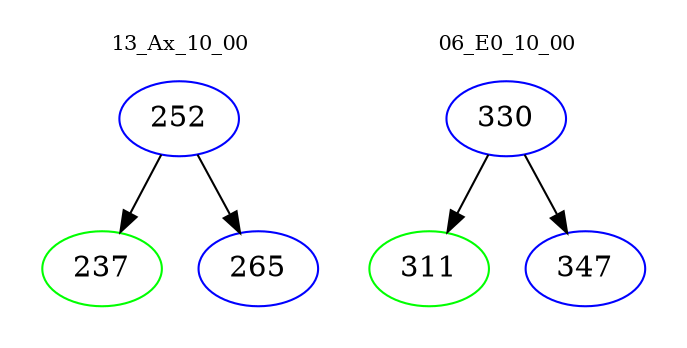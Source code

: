 digraph{
subgraph cluster_0 {
color = white
label = "13_Ax_10_00";
fontsize=10;
T0_252 [label="252", color="blue"]
T0_252 -> T0_237 [color="black"]
T0_237 [label="237", color="green"]
T0_252 -> T0_265 [color="black"]
T0_265 [label="265", color="blue"]
}
subgraph cluster_1 {
color = white
label = "06_E0_10_00";
fontsize=10;
T1_330 [label="330", color="blue"]
T1_330 -> T1_311 [color="black"]
T1_311 [label="311", color="green"]
T1_330 -> T1_347 [color="black"]
T1_347 [label="347", color="blue"]
}
}
